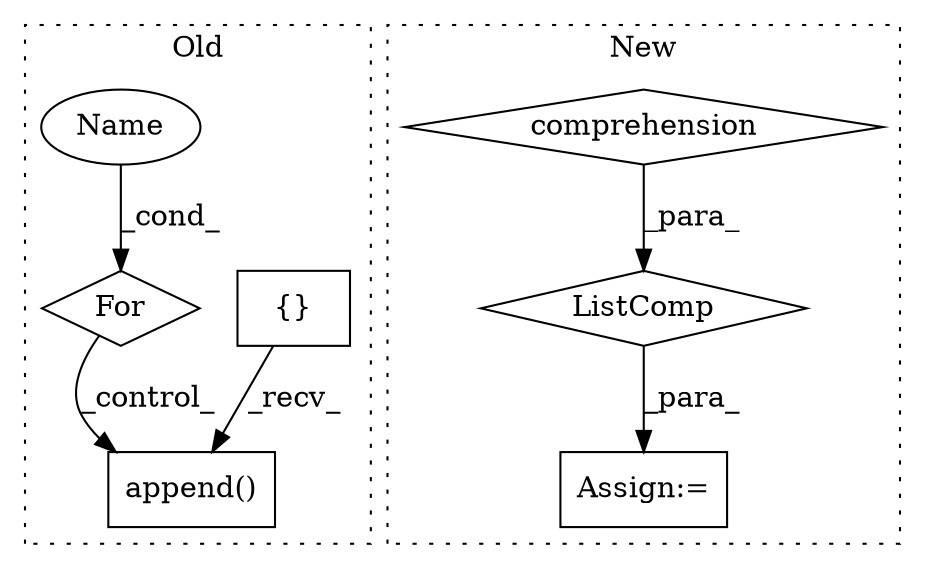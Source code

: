 digraph G {
subgraph cluster0 {
1 [label="append()" a="75" s="2772,2818" l="16,1" shape="box"];
4 [label="{}" a="59" s="2708,2708" l="2,1" shape="box"];
5 [label="For" a="107" s="2720,2758" l="4,14" shape="diamond"];
6 [label="Name" a="87" s="2724" l="1" shape="ellipse"];
label = "Old";
style="dotted";
}
subgraph cluster1 {
2 [label="ListComp" a="106" s="1985" l="78" shape="diamond"];
3 [label="comprehension" a="45" s="2010" l="3" shape="diamond"];
7 [label="Assign:=" a="68" s="2364" l="3" shape="box"];
label = "New";
style="dotted";
}
2 -> 7 [label="_para_"];
3 -> 2 [label="_para_"];
4 -> 1 [label="_recv_"];
5 -> 1 [label="_control_"];
6 -> 5 [label="_cond_"];
}